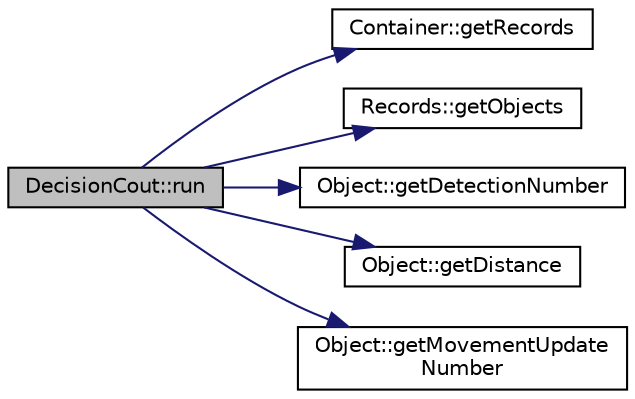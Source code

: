 digraph "DecisionCout::run"
{
  edge [fontname="Helvetica",fontsize="10",labelfontname="Helvetica",labelfontsize="10"];
  node [fontname="Helvetica",fontsize="10",shape=record];
  rankdir="LR";
  Node1 [label="DecisionCout::run",height=0.2,width=0.4,color="black", fillcolor="grey75", style="filled" fontcolor="black"];
  Node1 -> Node2 [color="midnightblue",fontsize="10",style="solid",fontname="Helvetica"];
  Node2 [label="Container::getRecords",height=0.2,width=0.4,color="black", fillcolor="white", style="filled",URL="$class_container.html#a0e7f24952afbbd81b52dcd990d305bff"];
  Node1 -> Node3 [color="midnightblue",fontsize="10",style="solid",fontname="Helvetica"];
  Node3 [label="Records::getObjects",height=0.2,width=0.4,color="black", fillcolor="white", style="filled",URL="$class_records.html#a8d221f904989b50f00ea7e4ea5ea61a8"];
  Node1 -> Node4 [color="midnightblue",fontsize="10",style="solid",fontname="Helvetica"];
  Node4 [label="Object::getDetectionNumber",height=0.2,width=0.4,color="black", fillcolor="white", style="filled",URL="$class_object.html#a5c87239ced30c30a7beebded26688100"];
  Node1 -> Node5 [color="midnightblue",fontsize="10",style="solid",fontname="Helvetica"];
  Node5 [label="Object::getDistance",height=0.2,width=0.4,color="black", fillcolor="white", style="filled",URL="$class_object.html#af6e59859b34c38f4eb99f28e069f1bbe"];
  Node1 -> Node6 [color="midnightblue",fontsize="10",style="solid",fontname="Helvetica"];
  Node6 [label="Object::getMovementUpdate\lNumber",height=0.2,width=0.4,color="black", fillcolor="white", style="filled",URL="$class_object.html#add4ef1fca5039334d27f2ec7b35139af"];
}

